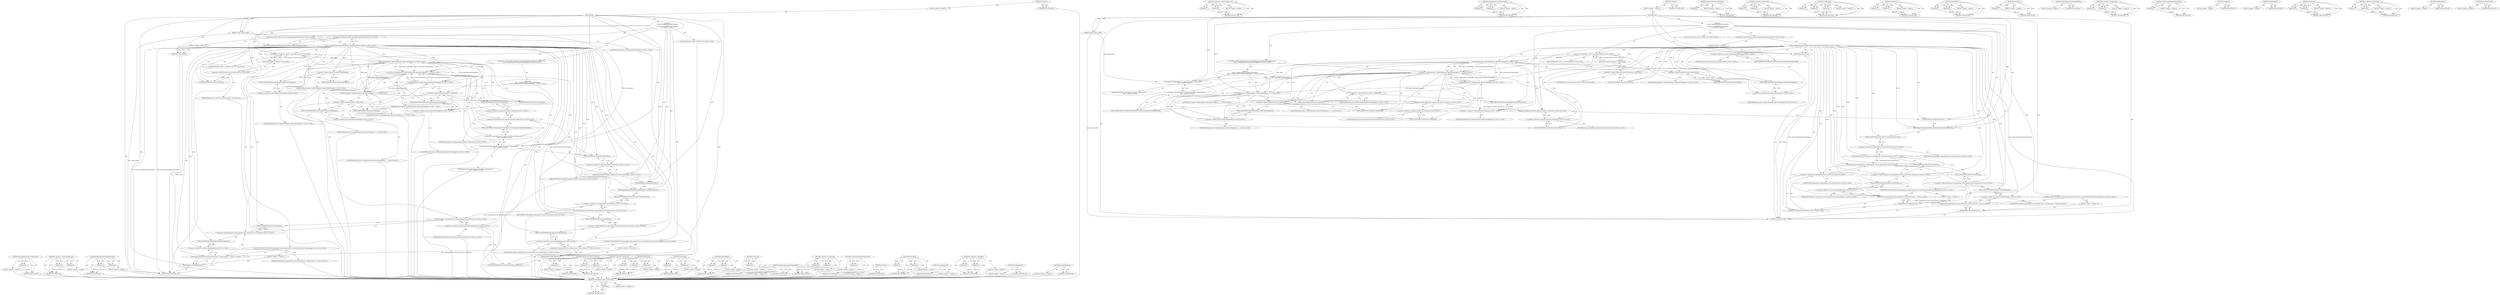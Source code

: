 digraph "ScheduleWarmup" {
vulnerable_175 [label=<(METHOD,CommandLine.ForCurrentProcess)>];
vulnerable_176 [label=<(PARAM,p1)>];
vulnerable_177 [label=<(BLOCK,&lt;empty&gt;,&lt;empty&gt;)>];
vulnerable_178 [label=<(METHOD_RETURN,ANY)>];
vulnerable_129 [label=<(METHOD,&lt;operator&gt;.indirectFieldAccess)>];
vulnerable_130 [label=<(PARAM,p1)>];
vulnerable_131 [label=<(PARAM,p2)>];
vulnerable_132 [label=<(BLOCK,&lt;empty&gt;,&lt;empty&gt;)>];
vulnerable_133 [label=<(METHOD_RETURN,ANY)>];
vulnerable_155 [label=<(METHOD,ShowAppListDuringModeSwitch)>];
vulnerable_156 [label=<(PARAM,p1)>];
vulnerable_157 [label=<(PARAM,p2)>];
vulnerable_158 [label=<(BLOCK,&lt;empty&gt;,&lt;empty&gt;)>];
vulnerable_159 [label=<(METHOD_RETURN,ANY)>];
vulnerable_6 [label=<(METHOD,&lt;global&gt;)<SUB>1</SUB>>];
vulnerable_7 [label=<(BLOCK,&lt;empty&gt;,&lt;empty&gt;)<SUB>1</SUB>>];
vulnerable_8 [label=<(METHOD,Init)<SUB>1</SUB>>];
vulnerable_9 [label=<(PARAM,Profile* initial_profile)<SUB>1</SUB>>];
vulnerable_10 [label="<(BLOCK,{
  if (win8::IsSingleWindowMetroMode())
    re...,{
  if (win8::IsSingleWindowMetroMode())
    re...)<SUB>1</SUB>>"];
vulnerable_11 [label="<(CONTROL_STRUCTURE,IF,if (win8::IsSingleWindowMetroMode()))<SUB>2</SUB>>"];
vulnerable_12 [label="<(win8.IsSingleWindowMetroMode,win8::IsSingleWindowMetroMode())<SUB>2</SUB>>"];
vulnerable_13 [label="<(&lt;operator&gt;.fieldAccess,win8::IsSingleWindowMetroMode)<SUB>2</SUB>>"];
vulnerable_14 [label="<(IDENTIFIER,win8,win8::IsSingleWindowMetroMode())<SUB>2</SUB>>"];
vulnerable_15 [label=<(FIELD_IDENTIFIER,IsSingleWindowMetroMode,IsSingleWindowMetroMode)<SUB>2</SUB>>];
vulnerable_16 [label=<(BLOCK,&lt;empty&gt;,&lt;empty&gt;)<SUB>3</SUB>>];
vulnerable_17 [label=<(RETURN,return;,return;)<SUB>3</SUB>>];
vulnerable_18 [label="<(LOCAL,PrefService* prefs: PrefService*)<SUB>5</SUB>>"];
vulnerable_19 [label=<(&lt;operator&gt;.assignment,* prefs = g_browser_process-&gt;local_state())<SUB>5</SUB>>];
vulnerable_20 [label=<(IDENTIFIER,prefs,* prefs = g_browser_process-&gt;local_state())<SUB>5</SUB>>];
vulnerable_21 [label=<(local_state,g_browser_process-&gt;local_state())<SUB>5</SUB>>];
vulnerable_22 [label=<(&lt;operator&gt;.indirectFieldAccess,g_browser_process-&gt;local_state)<SUB>5</SUB>>];
vulnerable_23 [label=<(IDENTIFIER,g_browser_process,g_browser_process-&gt;local_state())<SUB>5</SUB>>];
vulnerable_24 [label=<(FIELD_IDENTIFIER,local_state,local_state)<SUB>5</SUB>>];
vulnerable_25 [label="<(CONTROL_STRUCTURE,IF,if (prefs-&gt;HasPrefPath(prefs::kRestartWithAppList) &amp;&amp;
      prefs-&gt;GetBoolean(prefs::kRestartWithAppList)))<SUB>6</SUB>>"];
vulnerable_26 [label="<(&lt;operator&gt;.logicalAnd,prefs-&gt;HasPrefPath(prefs::kRestartWithAppList) ...)<SUB>6</SUB>>"];
vulnerable_27 [label="<(HasPrefPath,prefs-&gt;HasPrefPath(prefs::kRestartWithAppList))<SUB>6</SUB>>"];
vulnerable_28 [label=<(&lt;operator&gt;.indirectFieldAccess,prefs-&gt;HasPrefPath)<SUB>6</SUB>>];
vulnerable_29 [label="<(IDENTIFIER,prefs,prefs-&gt;HasPrefPath(prefs::kRestartWithAppList))<SUB>6</SUB>>"];
vulnerable_30 [label=<(FIELD_IDENTIFIER,HasPrefPath,HasPrefPath)<SUB>6</SUB>>];
vulnerable_31 [label="<(&lt;operator&gt;.fieldAccess,prefs::kRestartWithAppList)<SUB>6</SUB>>"];
vulnerable_32 [label="<(IDENTIFIER,prefs,prefs-&gt;HasPrefPath(prefs::kRestartWithAppList))<SUB>6</SUB>>"];
vulnerable_33 [label=<(FIELD_IDENTIFIER,kRestartWithAppList,kRestartWithAppList)<SUB>6</SUB>>];
vulnerable_34 [label="<(GetBoolean,prefs-&gt;GetBoolean(prefs::kRestartWithAppList))<SUB>7</SUB>>"];
vulnerable_35 [label=<(&lt;operator&gt;.indirectFieldAccess,prefs-&gt;GetBoolean)<SUB>7</SUB>>];
vulnerable_36 [label="<(IDENTIFIER,prefs,prefs-&gt;GetBoolean(prefs::kRestartWithAppList))<SUB>7</SUB>>"];
vulnerable_37 [label=<(FIELD_IDENTIFIER,GetBoolean,GetBoolean)<SUB>7</SUB>>];
vulnerable_38 [label="<(&lt;operator&gt;.fieldAccess,prefs::kRestartWithAppList)<SUB>7</SUB>>"];
vulnerable_39 [label="<(IDENTIFIER,prefs,prefs-&gt;GetBoolean(prefs::kRestartWithAppList))<SUB>7</SUB>>"];
vulnerable_40 [label=<(FIELD_IDENTIFIER,kRestartWithAppList,kRestartWithAppList)<SUB>7</SUB>>];
vulnerable_41 [label="<(BLOCK,{
    prefs-&gt;SetBoolean(prefs::kRestartWithAppL...,{
    prefs-&gt;SetBoolean(prefs::kRestartWithAppL...)<SUB>7</SUB>>"];
vulnerable_42 [label="<(SetBoolean,prefs-&gt;SetBoolean(prefs::kRestartWithAppList, f...)<SUB>8</SUB>>"];
vulnerable_43 [label=<(&lt;operator&gt;.indirectFieldAccess,prefs-&gt;SetBoolean)<SUB>8</SUB>>];
vulnerable_44 [label="<(IDENTIFIER,prefs,prefs-&gt;SetBoolean(prefs::kRestartWithAppList, f...)<SUB>8</SUB>>"];
vulnerable_45 [label=<(FIELD_IDENTIFIER,SetBoolean,SetBoolean)<SUB>8</SUB>>];
vulnerable_46 [label="<(&lt;operator&gt;.fieldAccess,prefs::kRestartWithAppList)<SUB>8</SUB>>"];
vulnerable_47 [label="<(IDENTIFIER,prefs,prefs-&gt;SetBoolean(prefs::kRestartWithAppList, f...)<SUB>8</SUB>>"];
vulnerable_48 [label=<(FIELD_IDENTIFIER,kRestartWithAppList,kRestartWithAppList)<SUB>8</SUB>>];
vulnerable_49 [label="<(LITERAL,false,prefs-&gt;SetBoolean(prefs::kRestartWithAppList, f...)<SUB>8</SUB>>"];
vulnerable_50 [label="<(ShowAppListDuringModeSwitch,AppListController::GetInstance()-&gt;
         Sho...)<SUB>9</SUB>>"];
vulnerable_51 [label="<(&lt;operator&gt;.indirectFieldAccess,AppListController::GetInstance()-&gt;
         Sho...)<SUB>9</SUB>>"];
vulnerable_52 [label="<(AppListController.GetInstance,AppListController::GetInstance())<SUB>9</SUB>>"];
vulnerable_53 [label="<(&lt;operator&gt;.fieldAccess,AppListController::GetInstance)<SUB>9</SUB>>"];
vulnerable_54 [label="<(IDENTIFIER,AppListController,AppListController::GetInstance())<SUB>9</SUB>>"];
vulnerable_55 [label=<(FIELD_IDENTIFIER,GetInstance,GetInstance)<SUB>9</SUB>>];
vulnerable_56 [label=<(FIELD_IDENTIFIER,ShowAppListDuringModeSwitch,ShowAppListDuringModeSwitch)<SUB>9</SUB>>];
vulnerable_57 [label="<(IDENTIFIER,initial_profile,AppListController::GetInstance()-&gt;
         Sho...)<SUB>10</SUB>>"];
vulnerable_58 [label="<(AppListController.GetInstance,AppListController::GetInstance())<SUB>13</SUB>>"];
vulnerable_59 [label="<(&lt;operator&gt;.fieldAccess,AppListController::GetInstance)<SUB>13</SUB>>"];
vulnerable_60 [label="<(IDENTIFIER,AppListController,AppListController::GetInstance())<SUB>13</SUB>>"];
vulnerable_61 [label=<(FIELD_IDENTIFIER,GetInstance,GetInstance)<SUB>13</SUB>>];
vulnerable_62 [label=<(ScheduleWarmup,ScheduleWarmup())<SUB>15</SUB>>];
vulnerable_63 [label=<(MigrateAppLauncherEnabledPref,MigrateAppLauncherEnabledPref())<SUB>17</SUB>>];
vulnerable_64 [label="<(CONTROL_STRUCTURE,IF,if (CommandLine::ForCurrentProcess()-&gt;HasSwitch(switches::kEnableAppList)))<SUB>19</SUB>>"];
vulnerable_65 [label="<(HasSwitch,CommandLine::ForCurrentProcess()-&gt;HasSwitch(swi...)<SUB>19</SUB>>"];
vulnerable_66 [label="<(&lt;operator&gt;.indirectFieldAccess,CommandLine::ForCurrentProcess()-&gt;HasSwitch)<SUB>19</SUB>>"];
vulnerable_67 [label="<(CommandLine.ForCurrentProcess,CommandLine::ForCurrentProcess())<SUB>19</SUB>>"];
vulnerable_68 [label="<(&lt;operator&gt;.fieldAccess,CommandLine::ForCurrentProcess)<SUB>19</SUB>>"];
vulnerable_69 [label="<(IDENTIFIER,CommandLine,CommandLine::ForCurrentProcess())<SUB>19</SUB>>"];
vulnerable_70 [label=<(FIELD_IDENTIFIER,ForCurrentProcess,ForCurrentProcess)<SUB>19</SUB>>];
vulnerable_71 [label=<(FIELD_IDENTIFIER,HasSwitch,HasSwitch)<SUB>19</SUB>>];
vulnerable_72 [label="<(&lt;operator&gt;.fieldAccess,switches::kEnableAppList)<SUB>19</SUB>>"];
vulnerable_73 [label="<(IDENTIFIER,switches,CommandLine::ForCurrentProcess()-&gt;HasSwitch(swi...)<SUB>19</SUB>>"];
vulnerable_74 [label=<(FIELD_IDENTIFIER,kEnableAppList,kEnableAppList)<SUB>19</SUB>>];
vulnerable_75 [label=<(BLOCK,&lt;empty&gt;,&lt;empty&gt;)<SUB>20</SUB>>];
vulnerable_76 [label=<(EnableAppList,EnableAppList())<SUB>20</SUB>>];
vulnerable_77 [label="<(CONTROL_STRUCTURE,IF,if (CommandLine::ForCurrentProcess()-&gt;HasSwitch(switches::kDisableAppList)))<SUB>22</SUB>>"];
vulnerable_78 [label="<(HasSwitch,CommandLine::ForCurrentProcess()-&gt;HasSwitch(swi...)<SUB>22</SUB>>"];
vulnerable_79 [label="<(&lt;operator&gt;.indirectFieldAccess,CommandLine::ForCurrentProcess()-&gt;HasSwitch)<SUB>22</SUB>>"];
vulnerable_80 [label="<(CommandLine.ForCurrentProcess,CommandLine::ForCurrentProcess())<SUB>22</SUB>>"];
vulnerable_81 [label="<(&lt;operator&gt;.fieldAccess,CommandLine::ForCurrentProcess)<SUB>22</SUB>>"];
vulnerable_82 [label="<(IDENTIFIER,CommandLine,CommandLine::ForCurrentProcess())<SUB>22</SUB>>"];
vulnerable_83 [label=<(FIELD_IDENTIFIER,ForCurrentProcess,ForCurrentProcess)<SUB>22</SUB>>];
vulnerable_84 [label=<(FIELD_IDENTIFIER,HasSwitch,HasSwitch)<SUB>22</SUB>>];
vulnerable_85 [label="<(&lt;operator&gt;.fieldAccess,switches::kDisableAppList)<SUB>22</SUB>>"];
vulnerable_86 [label="<(IDENTIFIER,switches,CommandLine::ForCurrentProcess()-&gt;HasSwitch(swi...)<SUB>22</SUB>>"];
vulnerable_87 [label=<(FIELD_IDENTIFIER,kDisableAppList,kDisableAppList)<SUB>22</SUB>>];
vulnerable_88 [label=<(BLOCK,&lt;empty&gt;,&lt;empty&gt;)<SUB>23</SUB>>];
vulnerable_89 [label=<(DisableAppList,DisableAppList())<SUB>23</SUB>>];
vulnerable_90 [label=<(METHOD_RETURN,void)<SUB>1</SUB>>];
vulnerable_92 [label=<(METHOD_RETURN,ANY)<SUB>1</SUB>>];
vulnerable_160 [label=<(METHOD,AppListController.GetInstance)>];
vulnerable_161 [label=<(PARAM,p1)>];
vulnerable_162 [label=<(BLOCK,&lt;empty&gt;,&lt;empty&gt;)>];
vulnerable_163 [label=<(METHOD_RETURN,ANY)>];
vulnerable_115 [label=<(METHOD,&lt;operator&gt;.fieldAccess)>];
vulnerable_116 [label=<(PARAM,p1)>];
vulnerable_117 [label=<(PARAM,p2)>];
vulnerable_118 [label=<(BLOCK,&lt;empty&gt;,&lt;empty&gt;)>];
vulnerable_119 [label=<(METHOD_RETURN,ANY)>];
vulnerable_149 [label=<(METHOD,SetBoolean)>];
vulnerable_150 [label=<(PARAM,p1)>];
vulnerable_151 [label=<(PARAM,p2)>];
vulnerable_152 [label=<(PARAM,p3)>];
vulnerable_153 [label=<(BLOCK,&lt;empty&gt;,&lt;empty&gt;)>];
vulnerable_154 [label=<(METHOD_RETURN,ANY)>];
vulnerable_144 [label=<(METHOD,GetBoolean)>];
vulnerable_145 [label=<(PARAM,p1)>];
vulnerable_146 [label=<(PARAM,p2)>];
vulnerable_147 [label=<(BLOCK,&lt;empty&gt;,&lt;empty&gt;)>];
vulnerable_148 [label=<(METHOD_RETURN,ANY)>];
vulnerable_139 [label=<(METHOD,HasPrefPath)>];
vulnerable_140 [label=<(PARAM,p1)>];
vulnerable_141 [label=<(PARAM,p2)>];
vulnerable_142 [label=<(BLOCK,&lt;empty&gt;,&lt;empty&gt;)>];
vulnerable_143 [label=<(METHOD_RETURN,ANY)>];
vulnerable_125 [label=<(METHOD,local_state)>];
vulnerable_126 [label=<(PARAM,p1)>];
vulnerable_127 [label=<(BLOCK,&lt;empty&gt;,&lt;empty&gt;)>];
vulnerable_128 [label=<(METHOD_RETURN,ANY)>];
vulnerable_167 [label=<(METHOD,MigrateAppLauncherEnabledPref)>];
vulnerable_168 [label=<(BLOCK,&lt;empty&gt;,&lt;empty&gt;)>];
vulnerable_169 [label=<(METHOD_RETURN,ANY)>];
vulnerable_120 [label=<(METHOD,&lt;operator&gt;.assignment)>];
vulnerable_121 [label=<(PARAM,p1)>];
vulnerable_122 [label=<(PARAM,p2)>];
vulnerable_123 [label=<(BLOCK,&lt;empty&gt;,&lt;empty&gt;)>];
vulnerable_124 [label=<(METHOD_RETURN,ANY)>];
vulnerable_111 [label=<(METHOD,win8.IsSingleWindowMetroMode)>];
vulnerable_112 [label=<(PARAM,p1)>];
vulnerable_113 [label=<(BLOCK,&lt;empty&gt;,&lt;empty&gt;)>];
vulnerable_114 [label=<(METHOD_RETURN,ANY)>];
vulnerable_105 [label=<(METHOD,&lt;global&gt;)<SUB>1</SUB>>];
vulnerable_106 [label=<(BLOCK,&lt;empty&gt;,&lt;empty&gt;)>];
vulnerable_107 [label=<(METHOD_RETURN,ANY)>];
vulnerable_179 [label=<(METHOD,EnableAppList)>];
vulnerable_180 [label=<(BLOCK,&lt;empty&gt;,&lt;empty&gt;)>];
vulnerable_181 [label=<(METHOD_RETURN,ANY)>];
vulnerable_170 [label=<(METHOD,HasSwitch)>];
vulnerable_171 [label=<(PARAM,p1)>];
vulnerable_172 [label=<(PARAM,p2)>];
vulnerable_173 [label=<(BLOCK,&lt;empty&gt;,&lt;empty&gt;)>];
vulnerable_174 [label=<(METHOD_RETURN,ANY)>];
vulnerable_134 [label=<(METHOD,&lt;operator&gt;.logicalAnd)>];
vulnerable_135 [label=<(PARAM,p1)>];
vulnerable_136 [label=<(PARAM,p2)>];
vulnerable_137 [label=<(BLOCK,&lt;empty&gt;,&lt;empty&gt;)>];
vulnerable_138 [label=<(METHOD_RETURN,ANY)>];
vulnerable_182 [label=<(METHOD,DisableAppList)>];
vulnerable_183 [label=<(BLOCK,&lt;empty&gt;,&lt;empty&gt;)>];
vulnerable_184 [label=<(METHOD_RETURN,ANY)>];
vulnerable_164 [label=<(METHOD,ScheduleWarmup)>];
vulnerable_165 [label=<(BLOCK,&lt;empty&gt;,&lt;empty&gt;)>];
vulnerable_166 [label=<(METHOD_RETURN,ANY)>];
fixed_175 [label=<(METHOD,CommandLine.ForCurrentProcess)>];
fixed_176 [label=<(PARAM,p1)>];
fixed_177 [label=<(BLOCK,&lt;empty&gt;,&lt;empty&gt;)>];
fixed_178 [label=<(METHOD_RETURN,ANY)>];
fixed_129 [label=<(METHOD,&lt;operator&gt;.indirectFieldAccess)>];
fixed_130 [label=<(PARAM,p1)>];
fixed_131 [label=<(PARAM,p2)>];
fixed_132 [label=<(BLOCK,&lt;empty&gt;,&lt;empty&gt;)>];
fixed_133 [label=<(METHOD_RETURN,ANY)>];
fixed_155 [label=<(METHOD,ShowAppListDuringModeSwitch)>];
fixed_156 [label=<(PARAM,p1)>];
fixed_157 [label=<(PARAM,p2)>];
fixed_158 [label=<(BLOCK,&lt;empty&gt;,&lt;empty&gt;)>];
fixed_159 [label=<(METHOD_RETURN,ANY)>];
fixed_6 [label=<(METHOD,&lt;global&gt;)<SUB>1</SUB>>];
fixed_7 [label=<(BLOCK,&lt;empty&gt;,&lt;empty&gt;)<SUB>1</SUB>>];
fixed_8 [label=<(METHOD,Init)<SUB>1</SUB>>];
fixed_9 [label=<(PARAM,Profile* initial_profile)<SUB>1</SUB>>];
fixed_10 [label="<(BLOCK,{
  if (win8::IsSingleWindowMetroMode())
    re...,{
  if (win8::IsSingleWindowMetroMode())
    re...)<SUB>1</SUB>>"];
fixed_11 [label="<(CONTROL_STRUCTURE,IF,if (win8::IsSingleWindowMetroMode()))<SUB>2</SUB>>"];
fixed_12 [label="<(win8.IsSingleWindowMetroMode,win8::IsSingleWindowMetroMode())<SUB>2</SUB>>"];
fixed_13 [label="<(&lt;operator&gt;.fieldAccess,win8::IsSingleWindowMetroMode)<SUB>2</SUB>>"];
fixed_14 [label="<(IDENTIFIER,win8,win8::IsSingleWindowMetroMode())<SUB>2</SUB>>"];
fixed_15 [label=<(FIELD_IDENTIFIER,IsSingleWindowMetroMode,IsSingleWindowMetroMode)<SUB>2</SUB>>];
fixed_16 [label=<(BLOCK,&lt;empty&gt;,&lt;empty&gt;)<SUB>3</SUB>>];
fixed_17 [label=<(RETURN,return;,return;)<SUB>3</SUB>>];
fixed_18 [label="<(LOCAL,PrefService* prefs: PrefService*)<SUB>5</SUB>>"];
fixed_19 [label=<(&lt;operator&gt;.assignment,* prefs = g_browser_process-&gt;local_state())<SUB>5</SUB>>];
fixed_20 [label=<(IDENTIFIER,prefs,* prefs = g_browser_process-&gt;local_state())<SUB>5</SUB>>];
fixed_21 [label=<(local_state,g_browser_process-&gt;local_state())<SUB>5</SUB>>];
fixed_22 [label=<(&lt;operator&gt;.indirectFieldAccess,g_browser_process-&gt;local_state)<SUB>5</SUB>>];
fixed_23 [label=<(IDENTIFIER,g_browser_process,g_browser_process-&gt;local_state())<SUB>5</SUB>>];
fixed_24 [label=<(FIELD_IDENTIFIER,local_state,local_state)<SUB>5</SUB>>];
fixed_25 [label="<(CONTROL_STRUCTURE,IF,if (prefs-&gt;HasPrefPath(prefs::kRestartWithAppList) &amp;&amp;
      prefs-&gt;GetBoolean(prefs::kRestartWithAppList)))<SUB>6</SUB>>"];
fixed_26 [label="<(&lt;operator&gt;.logicalAnd,prefs-&gt;HasPrefPath(prefs::kRestartWithAppList) ...)<SUB>6</SUB>>"];
fixed_27 [label="<(HasPrefPath,prefs-&gt;HasPrefPath(prefs::kRestartWithAppList))<SUB>6</SUB>>"];
fixed_28 [label=<(&lt;operator&gt;.indirectFieldAccess,prefs-&gt;HasPrefPath)<SUB>6</SUB>>];
fixed_29 [label="<(IDENTIFIER,prefs,prefs-&gt;HasPrefPath(prefs::kRestartWithAppList))<SUB>6</SUB>>"];
fixed_30 [label=<(FIELD_IDENTIFIER,HasPrefPath,HasPrefPath)<SUB>6</SUB>>];
fixed_31 [label="<(&lt;operator&gt;.fieldAccess,prefs::kRestartWithAppList)<SUB>6</SUB>>"];
fixed_32 [label="<(IDENTIFIER,prefs,prefs-&gt;HasPrefPath(prefs::kRestartWithAppList))<SUB>6</SUB>>"];
fixed_33 [label=<(FIELD_IDENTIFIER,kRestartWithAppList,kRestartWithAppList)<SUB>6</SUB>>];
fixed_34 [label="<(GetBoolean,prefs-&gt;GetBoolean(prefs::kRestartWithAppList))<SUB>7</SUB>>"];
fixed_35 [label=<(&lt;operator&gt;.indirectFieldAccess,prefs-&gt;GetBoolean)<SUB>7</SUB>>];
fixed_36 [label="<(IDENTIFIER,prefs,prefs-&gt;GetBoolean(prefs::kRestartWithAppList))<SUB>7</SUB>>"];
fixed_37 [label=<(FIELD_IDENTIFIER,GetBoolean,GetBoolean)<SUB>7</SUB>>];
fixed_38 [label="<(&lt;operator&gt;.fieldAccess,prefs::kRestartWithAppList)<SUB>7</SUB>>"];
fixed_39 [label="<(IDENTIFIER,prefs,prefs-&gt;GetBoolean(prefs::kRestartWithAppList))<SUB>7</SUB>>"];
fixed_40 [label=<(FIELD_IDENTIFIER,kRestartWithAppList,kRestartWithAppList)<SUB>7</SUB>>];
fixed_41 [label="<(BLOCK,{
    prefs-&gt;SetBoolean(prefs::kRestartWithAppL...,{
    prefs-&gt;SetBoolean(prefs::kRestartWithAppL...)<SUB>7</SUB>>"];
fixed_42 [label="<(SetBoolean,prefs-&gt;SetBoolean(prefs::kRestartWithAppList, f...)<SUB>8</SUB>>"];
fixed_43 [label=<(&lt;operator&gt;.indirectFieldAccess,prefs-&gt;SetBoolean)<SUB>8</SUB>>];
fixed_44 [label="<(IDENTIFIER,prefs,prefs-&gt;SetBoolean(prefs::kRestartWithAppList, f...)<SUB>8</SUB>>"];
fixed_45 [label=<(FIELD_IDENTIFIER,SetBoolean,SetBoolean)<SUB>8</SUB>>];
fixed_46 [label="<(&lt;operator&gt;.fieldAccess,prefs::kRestartWithAppList)<SUB>8</SUB>>"];
fixed_47 [label="<(IDENTIFIER,prefs,prefs-&gt;SetBoolean(prefs::kRestartWithAppList, f...)<SUB>8</SUB>>"];
fixed_48 [label=<(FIELD_IDENTIFIER,kRestartWithAppList,kRestartWithAppList)<SUB>8</SUB>>];
fixed_49 [label="<(LITERAL,false,prefs-&gt;SetBoolean(prefs::kRestartWithAppList, f...)<SUB>8</SUB>>"];
fixed_50 [label="<(ShowAppListDuringModeSwitch,AppListController::GetInstance()-&gt;
         Sho...)<SUB>9</SUB>>"];
fixed_51 [label="<(&lt;operator&gt;.indirectFieldAccess,AppListController::GetInstance()-&gt;
         Sho...)<SUB>9</SUB>>"];
fixed_52 [label="<(AppListController.GetInstance,AppListController::GetInstance())<SUB>9</SUB>>"];
fixed_53 [label="<(&lt;operator&gt;.fieldAccess,AppListController::GetInstance)<SUB>9</SUB>>"];
fixed_54 [label="<(IDENTIFIER,AppListController,AppListController::GetInstance())<SUB>9</SUB>>"];
fixed_55 [label=<(FIELD_IDENTIFIER,GetInstance,GetInstance)<SUB>9</SUB>>];
fixed_56 [label=<(FIELD_IDENTIFIER,ShowAppListDuringModeSwitch,ShowAppListDuringModeSwitch)<SUB>9</SUB>>];
fixed_57 [label="<(IDENTIFIER,initial_profile,AppListController::GetInstance()-&gt;
         Sho...)<SUB>10</SUB>>"];
fixed_58 [label="<(AppListController.GetInstance,AppListController::GetInstance())<SUB>35</SUB>>"];
fixed_59 [label="<(&lt;operator&gt;.fieldAccess,AppListController::GetInstance)<SUB>35</SUB>>"];
fixed_60 [label="<(IDENTIFIER,AppListController,AppListController::GetInstance())<SUB>35</SUB>>"];
fixed_61 [label=<(FIELD_IDENTIFIER,GetInstance,GetInstance)<SUB>35</SUB>>];
fixed_62 [label=<(ScheduleWarmup,ScheduleWarmup())<SUB>37</SUB>>];
fixed_63 [label=<(MigrateAppLauncherEnabledPref,MigrateAppLauncherEnabledPref())<SUB>39</SUB>>];
fixed_64 [label="<(CONTROL_STRUCTURE,IF,if (CommandLine::ForCurrentProcess()-&gt;HasSwitch(switches::kEnableAppList)))<SUB>41</SUB>>"];
fixed_65 [label="<(HasSwitch,CommandLine::ForCurrentProcess()-&gt;HasSwitch(swi...)<SUB>41</SUB>>"];
fixed_66 [label="<(&lt;operator&gt;.indirectFieldAccess,CommandLine::ForCurrentProcess()-&gt;HasSwitch)<SUB>41</SUB>>"];
fixed_67 [label="<(CommandLine.ForCurrentProcess,CommandLine::ForCurrentProcess())<SUB>41</SUB>>"];
fixed_68 [label="<(&lt;operator&gt;.fieldAccess,CommandLine::ForCurrentProcess)<SUB>41</SUB>>"];
fixed_69 [label="<(IDENTIFIER,CommandLine,CommandLine::ForCurrentProcess())<SUB>41</SUB>>"];
fixed_70 [label=<(FIELD_IDENTIFIER,ForCurrentProcess,ForCurrentProcess)<SUB>41</SUB>>];
fixed_71 [label=<(FIELD_IDENTIFIER,HasSwitch,HasSwitch)<SUB>41</SUB>>];
fixed_72 [label="<(&lt;operator&gt;.fieldAccess,switches::kEnableAppList)<SUB>41</SUB>>"];
fixed_73 [label="<(IDENTIFIER,switches,CommandLine::ForCurrentProcess()-&gt;HasSwitch(swi...)<SUB>41</SUB>>"];
fixed_74 [label=<(FIELD_IDENTIFIER,kEnableAppList,kEnableAppList)<SUB>41</SUB>>];
fixed_75 [label=<(BLOCK,&lt;empty&gt;,&lt;empty&gt;)<SUB>42</SUB>>];
fixed_76 [label=<(EnableAppList,EnableAppList())<SUB>42</SUB>>];
fixed_77 [label="<(CONTROL_STRUCTURE,IF,if (CommandLine::ForCurrentProcess()-&gt;HasSwitch(switches::kDisableAppList)))<SUB>44</SUB>>"];
fixed_78 [label="<(HasSwitch,CommandLine::ForCurrentProcess()-&gt;HasSwitch(swi...)<SUB>44</SUB>>"];
fixed_79 [label="<(&lt;operator&gt;.indirectFieldAccess,CommandLine::ForCurrentProcess()-&gt;HasSwitch)<SUB>44</SUB>>"];
fixed_80 [label="<(CommandLine.ForCurrentProcess,CommandLine::ForCurrentProcess())<SUB>44</SUB>>"];
fixed_81 [label="<(&lt;operator&gt;.fieldAccess,CommandLine::ForCurrentProcess)<SUB>44</SUB>>"];
fixed_82 [label="<(IDENTIFIER,CommandLine,CommandLine::ForCurrentProcess())<SUB>44</SUB>>"];
fixed_83 [label=<(FIELD_IDENTIFIER,ForCurrentProcess,ForCurrentProcess)<SUB>44</SUB>>];
fixed_84 [label=<(FIELD_IDENTIFIER,HasSwitch,HasSwitch)<SUB>44</SUB>>];
fixed_85 [label="<(&lt;operator&gt;.fieldAccess,switches::kDisableAppList)<SUB>44</SUB>>"];
fixed_86 [label="<(IDENTIFIER,switches,CommandLine::ForCurrentProcess()-&gt;HasSwitch(swi...)<SUB>44</SUB>>"];
fixed_87 [label=<(FIELD_IDENTIFIER,kDisableAppList,kDisableAppList)<SUB>44</SUB>>];
fixed_88 [label=<(BLOCK,&lt;empty&gt;,&lt;empty&gt;)<SUB>45</SUB>>];
fixed_89 [label=<(DisableAppList,DisableAppList())<SUB>45</SUB>>];
fixed_90 [label=<(METHOD_RETURN,void)<SUB>1</SUB>>];
fixed_92 [label=<(METHOD_RETURN,ANY)<SUB>1</SUB>>];
fixed_160 [label=<(METHOD,AppListController.GetInstance)>];
fixed_161 [label=<(PARAM,p1)>];
fixed_162 [label=<(BLOCK,&lt;empty&gt;,&lt;empty&gt;)>];
fixed_163 [label=<(METHOD_RETURN,ANY)>];
fixed_115 [label=<(METHOD,&lt;operator&gt;.fieldAccess)>];
fixed_116 [label=<(PARAM,p1)>];
fixed_117 [label=<(PARAM,p2)>];
fixed_118 [label=<(BLOCK,&lt;empty&gt;,&lt;empty&gt;)>];
fixed_119 [label=<(METHOD_RETURN,ANY)>];
fixed_149 [label=<(METHOD,SetBoolean)>];
fixed_150 [label=<(PARAM,p1)>];
fixed_151 [label=<(PARAM,p2)>];
fixed_152 [label=<(PARAM,p3)>];
fixed_153 [label=<(BLOCK,&lt;empty&gt;,&lt;empty&gt;)>];
fixed_154 [label=<(METHOD_RETURN,ANY)>];
fixed_144 [label=<(METHOD,GetBoolean)>];
fixed_145 [label=<(PARAM,p1)>];
fixed_146 [label=<(PARAM,p2)>];
fixed_147 [label=<(BLOCK,&lt;empty&gt;,&lt;empty&gt;)>];
fixed_148 [label=<(METHOD_RETURN,ANY)>];
fixed_139 [label=<(METHOD,HasPrefPath)>];
fixed_140 [label=<(PARAM,p1)>];
fixed_141 [label=<(PARAM,p2)>];
fixed_142 [label=<(BLOCK,&lt;empty&gt;,&lt;empty&gt;)>];
fixed_143 [label=<(METHOD_RETURN,ANY)>];
fixed_125 [label=<(METHOD,local_state)>];
fixed_126 [label=<(PARAM,p1)>];
fixed_127 [label=<(BLOCK,&lt;empty&gt;,&lt;empty&gt;)>];
fixed_128 [label=<(METHOD_RETURN,ANY)>];
fixed_167 [label=<(METHOD,MigrateAppLauncherEnabledPref)>];
fixed_168 [label=<(BLOCK,&lt;empty&gt;,&lt;empty&gt;)>];
fixed_169 [label=<(METHOD_RETURN,ANY)>];
fixed_120 [label=<(METHOD,&lt;operator&gt;.assignment)>];
fixed_121 [label=<(PARAM,p1)>];
fixed_122 [label=<(PARAM,p2)>];
fixed_123 [label=<(BLOCK,&lt;empty&gt;,&lt;empty&gt;)>];
fixed_124 [label=<(METHOD_RETURN,ANY)>];
fixed_111 [label=<(METHOD,win8.IsSingleWindowMetroMode)>];
fixed_112 [label=<(PARAM,p1)>];
fixed_113 [label=<(BLOCK,&lt;empty&gt;,&lt;empty&gt;)>];
fixed_114 [label=<(METHOD_RETURN,ANY)>];
fixed_105 [label=<(METHOD,&lt;global&gt;)<SUB>1</SUB>>];
fixed_106 [label=<(BLOCK,&lt;empty&gt;,&lt;empty&gt;)>];
fixed_107 [label=<(METHOD_RETURN,ANY)>];
fixed_179 [label=<(METHOD,EnableAppList)>];
fixed_180 [label=<(BLOCK,&lt;empty&gt;,&lt;empty&gt;)>];
fixed_181 [label=<(METHOD_RETURN,ANY)>];
fixed_170 [label=<(METHOD,HasSwitch)>];
fixed_171 [label=<(PARAM,p1)>];
fixed_172 [label=<(PARAM,p2)>];
fixed_173 [label=<(BLOCK,&lt;empty&gt;,&lt;empty&gt;)>];
fixed_174 [label=<(METHOD_RETURN,ANY)>];
fixed_134 [label=<(METHOD,&lt;operator&gt;.logicalAnd)>];
fixed_135 [label=<(PARAM,p1)>];
fixed_136 [label=<(PARAM,p2)>];
fixed_137 [label=<(BLOCK,&lt;empty&gt;,&lt;empty&gt;)>];
fixed_138 [label=<(METHOD_RETURN,ANY)>];
fixed_182 [label=<(METHOD,DisableAppList)>];
fixed_183 [label=<(BLOCK,&lt;empty&gt;,&lt;empty&gt;)>];
fixed_184 [label=<(METHOD_RETURN,ANY)>];
fixed_164 [label=<(METHOD,ScheduleWarmup)>];
fixed_165 [label=<(BLOCK,&lt;empty&gt;,&lt;empty&gt;)>];
fixed_166 [label=<(METHOD_RETURN,ANY)>];
vulnerable_175 -> vulnerable_176  [key=0, label="AST: "];
vulnerable_175 -> vulnerable_176  [key=1, label="DDG: "];
vulnerable_175 -> vulnerable_177  [key=0, label="AST: "];
vulnerable_175 -> vulnerable_178  [key=0, label="AST: "];
vulnerable_175 -> vulnerable_178  [key=1, label="CFG: "];
vulnerable_176 -> vulnerable_178  [key=0, label="DDG: p1"];
vulnerable_177 -> fixed_175  [key=0];
vulnerable_178 -> fixed_175  [key=0];
vulnerable_129 -> vulnerable_130  [key=0, label="AST: "];
vulnerable_129 -> vulnerable_130  [key=1, label="DDG: "];
vulnerable_129 -> vulnerable_132  [key=0, label="AST: "];
vulnerable_129 -> vulnerable_131  [key=0, label="AST: "];
vulnerable_129 -> vulnerable_131  [key=1, label="DDG: "];
vulnerable_129 -> vulnerable_133  [key=0, label="AST: "];
vulnerable_129 -> vulnerable_133  [key=1, label="CFG: "];
vulnerable_130 -> vulnerable_133  [key=0, label="DDG: p1"];
vulnerable_131 -> vulnerable_133  [key=0, label="DDG: p2"];
vulnerable_132 -> fixed_175  [key=0];
vulnerable_133 -> fixed_175  [key=0];
vulnerable_155 -> vulnerable_156  [key=0, label="AST: "];
vulnerable_155 -> vulnerable_156  [key=1, label="DDG: "];
vulnerable_155 -> vulnerable_158  [key=0, label="AST: "];
vulnerable_155 -> vulnerable_157  [key=0, label="AST: "];
vulnerable_155 -> vulnerable_157  [key=1, label="DDG: "];
vulnerable_155 -> vulnerable_159  [key=0, label="AST: "];
vulnerable_155 -> vulnerable_159  [key=1, label="CFG: "];
vulnerable_156 -> vulnerable_159  [key=0, label="DDG: p1"];
vulnerable_157 -> vulnerable_159  [key=0, label="DDG: p2"];
vulnerable_158 -> fixed_175  [key=0];
vulnerable_159 -> fixed_175  [key=0];
vulnerable_6 -> vulnerable_7  [key=0, label="AST: "];
vulnerable_6 -> vulnerable_92  [key=0, label="AST: "];
vulnerable_6 -> vulnerable_92  [key=1, label="CFG: "];
vulnerable_7 -> vulnerable_8  [key=0, label="AST: "];
vulnerable_8 -> vulnerable_9  [key=0, label="AST: "];
vulnerable_8 -> vulnerable_9  [key=1, label="DDG: "];
vulnerable_8 -> vulnerable_10  [key=0, label="AST: "];
vulnerable_8 -> vulnerable_90  [key=0, label="AST: "];
vulnerable_8 -> vulnerable_15  [key=0, label="CFG: "];
vulnerable_8 -> vulnerable_62  [key=0, label="DDG: "];
vulnerable_8 -> vulnerable_63  [key=0, label="DDG: "];
vulnerable_8 -> vulnerable_17  [key=0, label="DDG: "];
vulnerable_8 -> vulnerable_76  [key=0, label="DDG: "];
vulnerable_8 -> vulnerable_89  [key=0, label="DDG: "];
vulnerable_8 -> vulnerable_42  [key=0, label="DDG: "];
vulnerable_8 -> vulnerable_50  [key=0, label="DDG: "];
vulnerable_9 -> vulnerable_90  [key=0, label="DDG: initial_profile"];
vulnerable_9 -> vulnerable_50  [key=0, label="DDG: initial_profile"];
vulnerable_10 -> vulnerable_11  [key=0, label="AST: "];
vulnerable_10 -> vulnerable_18  [key=0, label="AST: "];
vulnerable_10 -> vulnerable_19  [key=0, label="AST: "];
vulnerable_10 -> vulnerable_25  [key=0, label="AST: "];
vulnerable_10 -> vulnerable_58  [key=0, label="AST: "];
vulnerable_10 -> vulnerable_62  [key=0, label="AST: "];
vulnerable_10 -> vulnerable_63  [key=0, label="AST: "];
vulnerable_10 -> vulnerable_64  [key=0, label="AST: "];
vulnerable_10 -> vulnerable_77  [key=0, label="AST: "];
vulnerable_11 -> vulnerable_12  [key=0, label="AST: "];
vulnerable_11 -> vulnerable_16  [key=0, label="AST: "];
vulnerable_12 -> vulnerable_13  [key=0, label="AST: "];
vulnerable_12 -> vulnerable_17  [key=0, label="CFG: "];
vulnerable_12 -> vulnerable_17  [key=1, label="CDG: "];
vulnerable_12 -> vulnerable_24  [key=0, label="CFG: "];
vulnerable_12 -> vulnerable_24  [key=1, label="CDG: "];
vulnerable_12 -> vulnerable_90  [key=0, label="DDG: win8::IsSingleWindowMetroMode"];
vulnerable_12 -> vulnerable_90  [key=1, label="DDG: win8::IsSingleWindowMetroMode()"];
vulnerable_12 -> vulnerable_30  [key=0, label="CDG: "];
vulnerable_12 -> vulnerable_21  [key=0, label="CDG: "];
vulnerable_12 -> vulnerable_68  [key=0, label="CDG: "];
vulnerable_12 -> vulnerable_26  [key=0, label="CDG: "];
vulnerable_12 -> vulnerable_19  [key=0, label="CDG: "];
vulnerable_12 -> vulnerable_28  [key=0, label="CDG: "];
vulnerable_12 -> vulnerable_66  [key=0, label="CDG: "];
vulnerable_12 -> vulnerable_81  [key=0, label="CDG: "];
vulnerable_12 -> vulnerable_84  [key=0, label="CDG: "];
vulnerable_12 -> vulnerable_85  [key=0, label="CDG: "];
vulnerable_12 -> vulnerable_72  [key=0, label="CDG: "];
vulnerable_12 -> vulnerable_22  [key=0, label="CDG: "];
vulnerable_12 -> vulnerable_67  [key=0, label="CDG: "];
vulnerable_12 -> vulnerable_74  [key=0, label="CDG: "];
vulnerable_12 -> vulnerable_27  [key=0, label="CDG: "];
vulnerable_12 -> vulnerable_65  [key=0, label="CDG: "];
vulnerable_12 -> vulnerable_59  [key=0, label="CDG: "];
vulnerable_12 -> vulnerable_87  [key=0, label="CDG: "];
vulnerable_12 -> vulnerable_79  [key=0, label="CDG: "];
vulnerable_12 -> vulnerable_80  [key=0, label="CDG: "];
vulnerable_12 -> vulnerable_58  [key=0, label="CDG: "];
vulnerable_12 -> vulnerable_33  [key=0, label="CDG: "];
vulnerable_12 -> vulnerable_61  [key=0, label="CDG: "];
vulnerable_12 -> vulnerable_83  [key=0, label="CDG: "];
vulnerable_12 -> vulnerable_71  [key=0, label="CDG: "];
vulnerable_12 -> vulnerable_70  [key=0, label="CDG: "];
vulnerable_12 -> vulnerable_63  [key=0, label="CDG: "];
vulnerable_12 -> vulnerable_78  [key=0, label="CDG: "];
vulnerable_12 -> vulnerable_62  [key=0, label="CDG: "];
vulnerable_12 -> vulnerable_31  [key=0, label="CDG: "];
vulnerable_13 -> vulnerable_14  [key=0, label="AST: "];
vulnerable_13 -> vulnerable_15  [key=0, label="AST: "];
vulnerable_13 -> vulnerable_12  [key=0, label="CFG: "];
vulnerable_14 -> fixed_175  [key=0];
vulnerable_15 -> vulnerable_13  [key=0, label="CFG: "];
vulnerable_16 -> vulnerable_17  [key=0, label="AST: "];
vulnerable_17 -> vulnerable_90  [key=0, label="CFG: "];
vulnerable_17 -> vulnerable_90  [key=1, label="DDG: &lt;RET&gt;"];
vulnerable_18 -> fixed_175  [key=0];
vulnerable_19 -> vulnerable_20  [key=0, label="AST: "];
vulnerable_19 -> vulnerable_21  [key=0, label="AST: "];
vulnerable_19 -> vulnerable_30  [key=0, label="CFG: "];
vulnerable_19 -> vulnerable_27  [key=0, label="DDG: prefs"];
vulnerable_19 -> vulnerable_34  [key=0, label="DDG: prefs"];
vulnerable_19 -> vulnerable_42  [key=0, label="DDG: prefs"];
vulnerable_20 -> fixed_175  [key=0];
vulnerable_21 -> vulnerable_22  [key=0, label="AST: "];
vulnerable_21 -> vulnerable_19  [key=0, label="CFG: "];
vulnerable_21 -> vulnerable_19  [key=1, label="DDG: g_browser_process-&gt;local_state"];
vulnerable_22 -> vulnerable_23  [key=0, label="AST: "];
vulnerable_22 -> vulnerable_24  [key=0, label="AST: "];
vulnerable_22 -> vulnerable_21  [key=0, label="CFG: "];
vulnerable_23 -> fixed_175  [key=0];
vulnerable_24 -> vulnerable_22  [key=0, label="CFG: "];
vulnerable_25 -> vulnerable_26  [key=0, label="AST: "];
vulnerable_25 -> vulnerable_41  [key=0, label="AST: "];
vulnerable_26 -> vulnerable_27  [key=0, label="AST: "];
vulnerable_26 -> vulnerable_34  [key=0, label="AST: "];
vulnerable_26 -> vulnerable_45  [key=0, label="CFG: "];
vulnerable_26 -> vulnerable_45  [key=1, label="CDG: "];
vulnerable_26 -> vulnerable_61  [key=0, label="CFG: "];
vulnerable_26 -> vulnerable_48  [key=0, label="CDG: "];
vulnerable_26 -> vulnerable_42  [key=0, label="CDG: "];
vulnerable_26 -> vulnerable_51  [key=0, label="CDG: "];
vulnerable_26 -> vulnerable_52  [key=0, label="CDG: "];
vulnerable_26 -> vulnerable_46  [key=0, label="CDG: "];
vulnerable_26 -> vulnerable_56  [key=0, label="CDG: "];
vulnerable_26 -> vulnerable_50  [key=0, label="CDG: "];
vulnerable_26 -> vulnerable_43  [key=0, label="CDG: "];
vulnerable_26 -> vulnerable_53  [key=0, label="CDG: "];
vulnerable_26 -> vulnerable_55  [key=0, label="CDG: "];
vulnerable_27 -> vulnerable_28  [key=0, label="AST: "];
vulnerable_27 -> vulnerable_31  [key=0, label="AST: "];
vulnerable_27 -> vulnerable_26  [key=0, label="CFG: "];
vulnerable_27 -> vulnerable_26  [key=1, label="DDG: prefs-&gt;HasPrefPath"];
vulnerable_27 -> vulnerable_26  [key=2, label="DDG: prefs::kRestartWithAppList"];
vulnerable_27 -> vulnerable_37  [key=0, label="CFG: "];
vulnerable_27 -> vulnerable_37  [key=1, label="CDG: "];
vulnerable_27 -> vulnerable_34  [key=0, label="DDG: prefs::kRestartWithAppList"];
vulnerable_27 -> vulnerable_34  [key=1, label="CDG: "];
vulnerable_27 -> vulnerable_42  [key=0, label="DDG: prefs::kRestartWithAppList"];
vulnerable_27 -> vulnerable_38  [key=0, label="CDG: "];
vulnerable_27 -> vulnerable_40  [key=0, label="CDG: "];
vulnerable_27 -> vulnerable_35  [key=0, label="CDG: "];
vulnerable_28 -> vulnerable_29  [key=0, label="AST: "];
vulnerable_28 -> vulnerable_30  [key=0, label="AST: "];
vulnerable_28 -> vulnerable_33  [key=0, label="CFG: "];
vulnerable_29 -> fixed_175  [key=0];
vulnerable_30 -> vulnerable_28  [key=0, label="CFG: "];
vulnerable_31 -> vulnerable_32  [key=0, label="AST: "];
vulnerable_31 -> vulnerable_33  [key=0, label="AST: "];
vulnerable_31 -> vulnerable_27  [key=0, label="CFG: "];
vulnerable_32 -> fixed_175  [key=0];
vulnerable_33 -> vulnerable_31  [key=0, label="CFG: "];
vulnerable_34 -> vulnerable_35  [key=0, label="AST: "];
vulnerable_34 -> vulnerable_38  [key=0, label="AST: "];
vulnerable_34 -> vulnerable_26  [key=0, label="CFG: "];
vulnerable_34 -> vulnerable_26  [key=1, label="DDG: prefs-&gt;GetBoolean"];
vulnerable_34 -> vulnerable_26  [key=2, label="DDG: prefs::kRestartWithAppList"];
vulnerable_34 -> vulnerable_42  [key=0, label="DDG: prefs::kRestartWithAppList"];
vulnerable_35 -> vulnerable_36  [key=0, label="AST: "];
vulnerable_35 -> vulnerable_37  [key=0, label="AST: "];
vulnerable_35 -> vulnerable_40  [key=0, label="CFG: "];
vulnerable_36 -> fixed_175  [key=0];
vulnerable_37 -> vulnerable_35  [key=0, label="CFG: "];
vulnerable_38 -> vulnerable_39  [key=0, label="AST: "];
vulnerable_38 -> vulnerable_40  [key=0, label="AST: "];
vulnerable_38 -> vulnerable_34  [key=0, label="CFG: "];
vulnerable_39 -> fixed_175  [key=0];
vulnerable_40 -> vulnerable_38  [key=0, label="CFG: "];
vulnerable_41 -> vulnerable_42  [key=0, label="AST: "];
vulnerable_41 -> vulnerable_50  [key=0, label="AST: "];
vulnerable_42 -> vulnerable_43  [key=0, label="AST: "];
vulnerable_42 -> vulnerable_46  [key=0, label="AST: "];
vulnerable_42 -> vulnerable_49  [key=0, label="AST: "];
vulnerable_42 -> vulnerable_55  [key=0, label="CFG: "];
vulnerable_43 -> vulnerable_44  [key=0, label="AST: "];
vulnerable_43 -> vulnerable_45  [key=0, label="AST: "];
vulnerable_43 -> vulnerable_48  [key=0, label="CFG: "];
vulnerable_44 -> fixed_175  [key=0];
vulnerable_45 -> vulnerable_43  [key=0, label="CFG: "];
vulnerable_46 -> vulnerable_47  [key=0, label="AST: "];
vulnerable_46 -> vulnerable_48  [key=0, label="AST: "];
vulnerable_46 -> vulnerable_42  [key=0, label="CFG: "];
vulnerable_47 -> fixed_175  [key=0];
vulnerable_48 -> vulnerable_46  [key=0, label="CFG: "];
vulnerable_49 -> fixed_175  [key=0];
vulnerable_50 -> vulnerable_51  [key=0, label="AST: "];
vulnerable_50 -> vulnerable_57  [key=0, label="AST: "];
vulnerable_50 -> vulnerable_61  [key=0, label="CFG: "];
vulnerable_51 -> vulnerable_52  [key=0, label="AST: "];
vulnerable_51 -> vulnerable_56  [key=0, label="AST: "];
vulnerable_51 -> vulnerable_50  [key=0, label="CFG: "];
vulnerable_52 -> vulnerable_53  [key=0, label="AST: "];
vulnerable_52 -> vulnerable_56  [key=0, label="CFG: "];
vulnerable_52 -> vulnerable_58  [key=0, label="DDG: AppListController::GetInstance"];
vulnerable_53 -> vulnerable_54  [key=0, label="AST: "];
vulnerable_53 -> vulnerable_55  [key=0, label="AST: "];
vulnerable_53 -> vulnerable_52  [key=0, label="CFG: "];
vulnerable_54 -> fixed_175  [key=0];
vulnerable_55 -> vulnerable_53  [key=0, label="CFG: "];
vulnerable_56 -> vulnerable_51  [key=0, label="CFG: "];
vulnerable_57 -> fixed_175  [key=0];
vulnerable_58 -> vulnerable_59  [key=0, label="AST: "];
vulnerable_58 -> vulnerable_62  [key=0, label="CFG: "];
vulnerable_59 -> vulnerable_60  [key=0, label="AST: "];
vulnerable_59 -> vulnerable_61  [key=0, label="AST: "];
vulnerable_59 -> vulnerable_58  [key=0, label="CFG: "];
vulnerable_60 -> fixed_175  [key=0];
vulnerable_61 -> vulnerable_59  [key=0, label="CFG: "];
vulnerable_62 -> vulnerable_63  [key=0, label="CFG: "];
vulnerable_63 -> vulnerable_70  [key=0, label="CFG: "];
vulnerable_64 -> vulnerable_65  [key=0, label="AST: "];
vulnerable_64 -> vulnerable_75  [key=0, label="AST: "];
vulnerable_65 -> vulnerable_66  [key=0, label="AST: "];
vulnerable_65 -> vulnerable_72  [key=0, label="AST: "];
vulnerable_65 -> vulnerable_76  [key=0, label="CFG: "];
vulnerable_65 -> vulnerable_76  [key=1, label="CDG: "];
vulnerable_65 -> vulnerable_83  [key=0, label="CFG: "];
vulnerable_65 -> vulnerable_78  [key=0, label="DDG: CommandLine::ForCurrentProcess()-&gt;HasSwitch"];
vulnerable_66 -> vulnerable_67  [key=0, label="AST: "];
vulnerable_66 -> vulnerable_71  [key=0, label="AST: "];
vulnerable_66 -> vulnerable_74  [key=0, label="CFG: "];
vulnerable_67 -> vulnerable_68  [key=0, label="AST: "];
vulnerable_67 -> vulnerable_71  [key=0, label="CFG: "];
vulnerable_67 -> vulnerable_80  [key=0, label="DDG: CommandLine::ForCurrentProcess"];
vulnerable_68 -> vulnerable_69  [key=0, label="AST: "];
vulnerable_68 -> vulnerable_70  [key=0, label="AST: "];
vulnerable_68 -> vulnerable_67  [key=0, label="CFG: "];
vulnerable_69 -> fixed_175  [key=0];
vulnerable_70 -> vulnerable_68  [key=0, label="CFG: "];
vulnerable_71 -> vulnerable_66  [key=0, label="CFG: "];
vulnerable_72 -> vulnerable_73  [key=0, label="AST: "];
vulnerable_72 -> vulnerable_74  [key=0, label="AST: "];
vulnerable_72 -> vulnerable_65  [key=0, label="CFG: "];
vulnerable_73 -> fixed_175  [key=0];
vulnerable_74 -> vulnerable_72  [key=0, label="CFG: "];
vulnerable_75 -> vulnerable_76  [key=0, label="AST: "];
vulnerable_76 -> vulnerable_83  [key=0, label="CFG: "];
vulnerable_77 -> vulnerable_78  [key=0, label="AST: "];
vulnerable_77 -> vulnerable_88  [key=0, label="AST: "];
vulnerable_78 -> vulnerable_79  [key=0, label="AST: "];
vulnerable_78 -> vulnerable_85  [key=0, label="AST: "];
vulnerable_78 -> vulnerable_89  [key=0, label="CFG: "];
vulnerable_78 -> vulnerable_89  [key=1, label="CDG: "];
vulnerable_78 -> vulnerable_90  [key=0, label="CFG: "];
vulnerable_79 -> vulnerable_80  [key=0, label="AST: "];
vulnerable_79 -> vulnerable_84  [key=0, label="AST: "];
vulnerable_79 -> vulnerable_87  [key=0, label="CFG: "];
vulnerable_80 -> vulnerable_81  [key=0, label="AST: "];
vulnerable_80 -> vulnerable_84  [key=0, label="CFG: "];
vulnerable_81 -> vulnerable_82  [key=0, label="AST: "];
vulnerable_81 -> vulnerable_83  [key=0, label="AST: "];
vulnerable_81 -> vulnerable_80  [key=0, label="CFG: "];
vulnerable_82 -> fixed_175  [key=0];
vulnerable_83 -> vulnerable_81  [key=0, label="CFG: "];
vulnerable_84 -> vulnerable_79  [key=0, label="CFG: "];
vulnerable_85 -> vulnerable_86  [key=0, label="AST: "];
vulnerable_85 -> vulnerable_87  [key=0, label="AST: "];
vulnerable_85 -> vulnerable_78  [key=0, label="CFG: "];
vulnerable_86 -> fixed_175  [key=0];
vulnerable_87 -> vulnerable_85  [key=0, label="CFG: "];
vulnerable_88 -> vulnerable_89  [key=0, label="AST: "];
vulnerable_89 -> vulnerable_90  [key=0, label="CFG: "];
vulnerable_90 -> fixed_175  [key=0];
vulnerable_92 -> fixed_175  [key=0];
vulnerable_160 -> vulnerable_161  [key=0, label="AST: "];
vulnerable_160 -> vulnerable_161  [key=1, label="DDG: "];
vulnerable_160 -> vulnerable_162  [key=0, label="AST: "];
vulnerable_160 -> vulnerable_163  [key=0, label="AST: "];
vulnerable_160 -> vulnerable_163  [key=1, label="CFG: "];
vulnerable_161 -> vulnerable_163  [key=0, label="DDG: p1"];
vulnerable_162 -> fixed_175  [key=0];
vulnerable_163 -> fixed_175  [key=0];
vulnerable_115 -> vulnerable_116  [key=0, label="AST: "];
vulnerable_115 -> vulnerable_116  [key=1, label="DDG: "];
vulnerable_115 -> vulnerable_118  [key=0, label="AST: "];
vulnerable_115 -> vulnerable_117  [key=0, label="AST: "];
vulnerable_115 -> vulnerable_117  [key=1, label="DDG: "];
vulnerable_115 -> vulnerable_119  [key=0, label="AST: "];
vulnerable_115 -> vulnerable_119  [key=1, label="CFG: "];
vulnerable_116 -> vulnerable_119  [key=0, label="DDG: p1"];
vulnerable_117 -> vulnerable_119  [key=0, label="DDG: p2"];
vulnerable_118 -> fixed_175  [key=0];
vulnerable_119 -> fixed_175  [key=0];
vulnerable_149 -> vulnerable_150  [key=0, label="AST: "];
vulnerable_149 -> vulnerable_150  [key=1, label="DDG: "];
vulnerable_149 -> vulnerable_153  [key=0, label="AST: "];
vulnerable_149 -> vulnerable_151  [key=0, label="AST: "];
vulnerable_149 -> vulnerable_151  [key=1, label="DDG: "];
vulnerable_149 -> vulnerable_154  [key=0, label="AST: "];
vulnerable_149 -> vulnerable_154  [key=1, label="CFG: "];
vulnerable_149 -> vulnerable_152  [key=0, label="AST: "];
vulnerable_149 -> vulnerable_152  [key=1, label="DDG: "];
vulnerable_150 -> vulnerable_154  [key=0, label="DDG: p1"];
vulnerable_151 -> vulnerable_154  [key=0, label="DDG: p2"];
vulnerable_152 -> vulnerable_154  [key=0, label="DDG: p3"];
vulnerable_153 -> fixed_175  [key=0];
vulnerable_154 -> fixed_175  [key=0];
vulnerable_144 -> vulnerable_145  [key=0, label="AST: "];
vulnerable_144 -> vulnerable_145  [key=1, label="DDG: "];
vulnerable_144 -> vulnerable_147  [key=0, label="AST: "];
vulnerable_144 -> vulnerable_146  [key=0, label="AST: "];
vulnerable_144 -> vulnerable_146  [key=1, label="DDG: "];
vulnerable_144 -> vulnerable_148  [key=0, label="AST: "];
vulnerable_144 -> vulnerable_148  [key=1, label="CFG: "];
vulnerable_145 -> vulnerable_148  [key=0, label="DDG: p1"];
vulnerable_146 -> vulnerable_148  [key=0, label="DDG: p2"];
vulnerable_147 -> fixed_175  [key=0];
vulnerable_148 -> fixed_175  [key=0];
vulnerable_139 -> vulnerable_140  [key=0, label="AST: "];
vulnerable_139 -> vulnerable_140  [key=1, label="DDG: "];
vulnerable_139 -> vulnerable_142  [key=0, label="AST: "];
vulnerable_139 -> vulnerable_141  [key=0, label="AST: "];
vulnerable_139 -> vulnerable_141  [key=1, label="DDG: "];
vulnerable_139 -> vulnerable_143  [key=0, label="AST: "];
vulnerable_139 -> vulnerable_143  [key=1, label="CFG: "];
vulnerable_140 -> vulnerable_143  [key=0, label="DDG: p1"];
vulnerable_141 -> vulnerable_143  [key=0, label="DDG: p2"];
vulnerable_142 -> fixed_175  [key=0];
vulnerable_143 -> fixed_175  [key=0];
vulnerable_125 -> vulnerable_126  [key=0, label="AST: "];
vulnerable_125 -> vulnerable_126  [key=1, label="DDG: "];
vulnerable_125 -> vulnerable_127  [key=0, label="AST: "];
vulnerable_125 -> vulnerable_128  [key=0, label="AST: "];
vulnerable_125 -> vulnerable_128  [key=1, label="CFG: "];
vulnerable_126 -> vulnerable_128  [key=0, label="DDG: p1"];
vulnerable_127 -> fixed_175  [key=0];
vulnerable_128 -> fixed_175  [key=0];
vulnerable_167 -> vulnerable_168  [key=0, label="AST: "];
vulnerable_167 -> vulnerable_169  [key=0, label="AST: "];
vulnerable_167 -> vulnerable_169  [key=1, label="CFG: "];
vulnerable_168 -> fixed_175  [key=0];
vulnerable_169 -> fixed_175  [key=0];
vulnerable_120 -> vulnerable_121  [key=0, label="AST: "];
vulnerable_120 -> vulnerable_121  [key=1, label="DDG: "];
vulnerable_120 -> vulnerable_123  [key=0, label="AST: "];
vulnerable_120 -> vulnerable_122  [key=0, label="AST: "];
vulnerable_120 -> vulnerable_122  [key=1, label="DDG: "];
vulnerable_120 -> vulnerable_124  [key=0, label="AST: "];
vulnerable_120 -> vulnerable_124  [key=1, label="CFG: "];
vulnerable_121 -> vulnerable_124  [key=0, label="DDG: p1"];
vulnerable_122 -> vulnerable_124  [key=0, label="DDG: p2"];
vulnerable_123 -> fixed_175  [key=0];
vulnerable_124 -> fixed_175  [key=0];
vulnerable_111 -> vulnerable_112  [key=0, label="AST: "];
vulnerable_111 -> vulnerable_112  [key=1, label="DDG: "];
vulnerable_111 -> vulnerable_113  [key=0, label="AST: "];
vulnerable_111 -> vulnerable_114  [key=0, label="AST: "];
vulnerable_111 -> vulnerable_114  [key=1, label="CFG: "];
vulnerable_112 -> vulnerable_114  [key=0, label="DDG: p1"];
vulnerable_113 -> fixed_175  [key=0];
vulnerable_114 -> fixed_175  [key=0];
vulnerable_105 -> vulnerable_106  [key=0, label="AST: "];
vulnerable_105 -> vulnerable_107  [key=0, label="AST: "];
vulnerable_105 -> vulnerable_107  [key=1, label="CFG: "];
vulnerable_106 -> fixed_175  [key=0];
vulnerable_107 -> fixed_175  [key=0];
vulnerable_179 -> vulnerable_180  [key=0, label="AST: "];
vulnerable_179 -> vulnerable_181  [key=0, label="AST: "];
vulnerable_179 -> vulnerable_181  [key=1, label="CFG: "];
vulnerable_180 -> fixed_175  [key=0];
vulnerable_181 -> fixed_175  [key=0];
vulnerable_170 -> vulnerable_171  [key=0, label="AST: "];
vulnerable_170 -> vulnerable_171  [key=1, label="DDG: "];
vulnerable_170 -> vulnerable_173  [key=0, label="AST: "];
vulnerable_170 -> vulnerable_172  [key=0, label="AST: "];
vulnerable_170 -> vulnerable_172  [key=1, label="DDG: "];
vulnerable_170 -> vulnerable_174  [key=0, label="AST: "];
vulnerable_170 -> vulnerable_174  [key=1, label="CFG: "];
vulnerable_171 -> vulnerable_174  [key=0, label="DDG: p1"];
vulnerable_172 -> vulnerable_174  [key=0, label="DDG: p2"];
vulnerable_173 -> fixed_175  [key=0];
vulnerable_174 -> fixed_175  [key=0];
vulnerable_134 -> vulnerable_135  [key=0, label="AST: "];
vulnerable_134 -> vulnerable_135  [key=1, label="DDG: "];
vulnerable_134 -> vulnerable_137  [key=0, label="AST: "];
vulnerable_134 -> vulnerable_136  [key=0, label="AST: "];
vulnerable_134 -> vulnerable_136  [key=1, label="DDG: "];
vulnerable_134 -> vulnerable_138  [key=0, label="AST: "];
vulnerable_134 -> vulnerable_138  [key=1, label="CFG: "];
vulnerable_135 -> vulnerable_138  [key=0, label="DDG: p1"];
vulnerable_136 -> vulnerable_138  [key=0, label="DDG: p2"];
vulnerable_137 -> fixed_175  [key=0];
vulnerable_138 -> fixed_175  [key=0];
vulnerable_182 -> vulnerable_183  [key=0, label="AST: "];
vulnerable_182 -> vulnerable_184  [key=0, label="AST: "];
vulnerable_182 -> vulnerable_184  [key=1, label="CFG: "];
vulnerable_183 -> fixed_175  [key=0];
vulnerable_184 -> fixed_175  [key=0];
vulnerable_164 -> vulnerable_165  [key=0, label="AST: "];
vulnerable_164 -> vulnerable_166  [key=0, label="AST: "];
vulnerable_164 -> vulnerable_166  [key=1, label="CFG: "];
vulnerable_165 -> fixed_175  [key=0];
vulnerable_166 -> fixed_175  [key=0];
fixed_175 -> fixed_176  [key=0, label="AST: "];
fixed_175 -> fixed_176  [key=1, label="DDG: "];
fixed_175 -> fixed_177  [key=0, label="AST: "];
fixed_175 -> fixed_178  [key=0, label="AST: "];
fixed_175 -> fixed_178  [key=1, label="CFG: "];
fixed_176 -> fixed_178  [key=0, label="DDG: p1"];
fixed_129 -> fixed_130  [key=0, label="AST: "];
fixed_129 -> fixed_130  [key=1, label="DDG: "];
fixed_129 -> fixed_132  [key=0, label="AST: "];
fixed_129 -> fixed_131  [key=0, label="AST: "];
fixed_129 -> fixed_131  [key=1, label="DDG: "];
fixed_129 -> fixed_133  [key=0, label="AST: "];
fixed_129 -> fixed_133  [key=1, label="CFG: "];
fixed_130 -> fixed_133  [key=0, label="DDG: p1"];
fixed_131 -> fixed_133  [key=0, label="DDG: p2"];
fixed_155 -> fixed_156  [key=0, label="AST: "];
fixed_155 -> fixed_156  [key=1, label="DDG: "];
fixed_155 -> fixed_158  [key=0, label="AST: "];
fixed_155 -> fixed_157  [key=0, label="AST: "];
fixed_155 -> fixed_157  [key=1, label="DDG: "];
fixed_155 -> fixed_159  [key=0, label="AST: "];
fixed_155 -> fixed_159  [key=1, label="CFG: "];
fixed_156 -> fixed_159  [key=0, label="DDG: p1"];
fixed_157 -> fixed_159  [key=0, label="DDG: p2"];
fixed_6 -> fixed_7  [key=0, label="AST: "];
fixed_6 -> fixed_92  [key=0, label="AST: "];
fixed_6 -> fixed_92  [key=1, label="CFG: "];
fixed_7 -> fixed_8  [key=0, label="AST: "];
fixed_8 -> fixed_9  [key=0, label="AST: "];
fixed_8 -> fixed_9  [key=1, label="DDG: "];
fixed_8 -> fixed_10  [key=0, label="AST: "];
fixed_8 -> fixed_90  [key=0, label="AST: "];
fixed_8 -> fixed_15  [key=0, label="CFG: "];
fixed_8 -> fixed_62  [key=0, label="DDG: "];
fixed_8 -> fixed_63  [key=0, label="DDG: "];
fixed_8 -> fixed_17  [key=0, label="DDG: "];
fixed_8 -> fixed_76  [key=0, label="DDG: "];
fixed_8 -> fixed_89  [key=0, label="DDG: "];
fixed_8 -> fixed_42  [key=0, label="DDG: "];
fixed_8 -> fixed_50  [key=0, label="DDG: "];
fixed_9 -> fixed_90  [key=0, label="DDG: initial_profile"];
fixed_9 -> fixed_50  [key=0, label="DDG: initial_profile"];
fixed_10 -> fixed_11  [key=0, label="AST: "];
fixed_10 -> fixed_18  [key=0, label="AST: "];
fixed_10 -> fixed_19  [key=0, label="AST: "];
fixed_10 -> fixed_25  [key=0, label="AST: "];
fixed_10 -> fixed_58  [key=0, label="AST: "];
fixed_10 -> fixed_62  [key=0, label="AST: "];
fixed_10 -> fixed_63  [key=0, label="AST: "];
fixed_10 -> fixed_64  [key=0, label="AST: "];
fixed_10 -> fixed_77  [key=0, label="AST: "];
fixed_11 -> fixed_12  [key=0, label="AST: "];
fixed_11 -> fixed_16  [key=0, label="AST: "];
fixed_12 -> fixed_13  [key=0, label="AST: "];
fixed_12 -> fixed_17  [key=0, label="CFG: "];
fixed_12 -> fixed_17  [key=1, label="CDG: "];
fixed_12 -> fixed_24  [key=0, label="CFG: "];
fixed_12 -> fixed_24  [key=1, label="CDG: "];
fixed_12 -> fixed_90  [key=0, label="DDG: win8::IsSingleWindowMetroMode"];
fixed_12 -> fixed_90  [key=1, label="DDG: win8::IsSingleWindowMetroMode()"];
fixed_12 -> fixed_30  [key=0, label="CDG: "];
fixed_12 -> fixed_21  [key=0, label="CDG: "];
fixed_12 -> fixed_68  [key=0, label="CDG: "];
fixed_12 -> fixed_26  [key=0, label="CDG: "];
fixed_12 -> fixed_19  [key=0, label="CDG: "];
fixed_12 -> fixed_28  [key=0, label="CDG: "];
fixed_12 -> fixed_66  [key=0, label="CDG: "];
fixed_12 -> fixed_81  [key=0, label="CDG: "];
fixed_12 -> fixed_84  [key=0, label="CDG: "];
fixed_12 -> fixed_85  [key=0, label="CDG: "];
fixed_12 -> fixed_72  [key=0, label="CDG: "];
fixed_12 -> fixed_22  [key=0, label="CDG: "];
fixed_12 -> fixed_67  [key=0, label="CDG: "];
fixed_12 -> fixed_74  [key=0, label="CDG: "];
fixed_12 -> fixed_27  [key=0, label="CDG: "];
fixed_12 -> fixed_65  [key=0, label="CDG: "];
fixed_12 -> fixed_59  [key=0, label="CDG: "];
fixed_12 -> fixed_87  [key=0, label="CDG: "];
fixed_12 -> fixed_79  [key=0, label="CDG: "];
fixed_12 -> fixed_80  [key=0, label="CDG: "];
fixed_12 -> fixed_58  [key=0, label="CDG: "];
fixed_12 -> fixed_33  [key=0, label="CDG: "];
fixed_12 -> fixed_61  [key=0, label="CDG: "];
fixed_12 -> fixed_83  [key=0, label="CDG: "];
fixed_12 -> fixed_71  [key=0, label="CDG: "];
fixed_12 -> fixed_70  [key=0, label="CDG: "];
fixed_12 -> fixed_63  [key=0, label="CDG: "];
fixed_12 -> fixed_78  [key=0, label="CDG: "];
fixed_12 -> fixed_62  [key=0, label="CDG: "];
fixed_12 -> fixed_31  [key=0, label="CDG: "];
fixed_13 -> fixed_14  [key=0, label="AST: "];
fixed_13 -> fixed_15  [key=0, label="AST: "];
fixed_13 -> fixed_12  [key=0, label="CFG: "];
fixed_15 -> fixed_13  [key=0, label="CFG: "];
fixed_16 -> fixed_17  [key=0, label="AST: "];
fixed_17 -> fixed_90  [key=0, label="CFG: "];
fixed_17 -> fixed_90  [key=1, label="DDG: &lt;RET&gt;"];
fixed_19 -> fixed_20  [key=0, label="AST: "];
fixed_19 -> fixed_21  [key=0, label="AST: "];
fixed_19 -> fixed_30  [key=0, label="CFG: "];
fixed_19 -> fixed_27  [key=0, label="DDG: prefs"];
fixed_19 -> fixed_34  [key=0, label="DDG: prefs"];
fixed_19 -> fixed_42  [key=0, label="DDG: prefs"];
fixed_21 -> fixed_22  [key=0, label="AST: "];
fixed_21 -> fixed_19  [key=0, label="CFG: "];
fixed_21 -> fixed_19  [key=1, label="DDG: g_browser_process-&gt;local_state"];
fixed_22 -> fixed_23  [key=0, label="AST: "];
fixed_22 -> fixed_24  [key=0, label="AST: "];
fixed_22 -> fixed_21  [key=0, label="CFG: "];
fixed_24 -> fixed_22  [key=0, label="CFG: "];
fixed_25 -> fixed_26  [key=0, label="AST: "];
fixed_25 -> fixed_41  [key=0, label="AST: "];
fixed_26 -> fixed_27  [key=0, label="AST: "];
fixed_26 -> fixed_34  [key=0, label="AST: "];
fixed_26 -> fixed_45  [key=0, label="CFG: "];
fixed_26 -> fixed_45  [key=1, label="CDG: "];
fixed_26 -> fixed_61  [key=0, label="CFG: "];
fixed_26 -> fixed_48  [key=0, label="CDG: "];
fixed_26 -> fixed_42  [key=0, label="CDG: "];
fixed_26 -> fixed_51  [key=0, label="CDG: "];
fixed_26 -> fixed_52  [key=0, label="CDG: "];
fixed_26 -> fixed_46  [key=0, label="CDG: "];
fixed_26 -> fixed_56  [key=0, label="CDG: "];
fixed_26 -> fixed_50  [key=0, label="CDG: "];
fixed_26 -> fixed_43  [key=0, label="CDG: "];
fixed_26 -> fixed_53  [key=0, label="CDG: "];
fixed_26 -> fixed_55  [key=0, label="CDG: "];
fixed_27 -> fixed_28  [key=0, label="AST: "];
fixed_27 -> fixed_31  [key=0, label="AST: "];
fixed_27 -> fixed_26  [key=0, label="CFG: "];
fixed_27 -> fixed_26  [key=1, label="DDG: prefs-&gt;HasPrefPath"];
fixed_27 -> fixed_26  [key=2, label="DDG: prefs::kRestartWithAppList"];
fixed_27 -> fixed_37  [key=0, label="CFG: "];
fixed_27 -> fixed_37  [key=1, label="CDG: "];
fixed_27 -> fixed_34  [key=0, label="DDG: prefs::kRestartWithAppList"];
fixed_27 -> fixed_34  [key=1, label="CDG: "];
fixed_27 -> fixed_42  [key=0, label="DDG: prefs::kRestartWithAppList"];
fixed_27 -> fixed_38  [key=0, label="CDG: "];
fixed_27 -> fixed_40  [key=0, label="CDG: "];
fixed_27 -> fixed_35  [key=0, label="CDG: "];
fixed_28 -> fixed_29  [key=0, label="AST: "];
fixed_28 -> fixed_30  [key=0, label="AST: "];
fixed_28 -> fixed_33  [key=0, label="CFG: "];
fixed_30 -> fixed_28  [key=0, label="CFG: "];
fixed_31 -> fixed_32  [key=0, label="AST: "];
fixed_31 -> fixed_33  [key=0, label="AST: "];
fixed_31 -> fixed_27  [key=0, label="CFG: "];
fixed_33 -> fixed_31  [key=0, label="CFG: "];
fixed_34 -> fixed_35  [key=0, label="AST: "];
fixed_34 -> fixed_38  [key=0, label="AST: "];
fixed_34 -> fixed_26  [key=0, label="CFG: "];
fixed_34 -> fixed_26  [key=1, label="DDG: prefs-&gt;GetBoolean"];
fixed_34 -> fixed_26  [key=2, label="DDG: prefs::kRestartWithAppList"];
fixed_34 -> fixed_42  [key=0, label="DDG: prefs::kRestartWithAppList"];
fixed_35 -> fixed_36  [key=0, label="AST: "];
fixed_35 -> fixed_37  [key=0, label="AST: "];
fixed_35 -> fixed_40  [key=0, label="CFG: "];
fixed_37 -> fixed_35  [key=0, label="CFG: "];
fixed_38 -> fixed_39  [key=0, label="AST: "];
fixed_38 -> fixed_40  [key=0, label="AST: "];
fixed_38 -> fixed_34  [key=0, label="CFG: "];
fixed_40 -> fixed_38  [key=0, label="CFG: "];
fixed_41 -> fixed_42  [key=0, label="AST: "];
fixed_41 -> fixed_50  [key=0, label="AST: "];
fixed_42 -> fixed_43  [key=0, label="AST: "];
fixed_42 -> fixed_46  [key=0, label="AST: "];
fixed_42 -> fixed_49  [key=0, label="AST: "];
fixed_42 -> fixed_55  [key=0, label="CFG: "];
fixed_43 -> fixed_44  [key=0, label="AST: "];
fixed_43 -> fixed_45  [key=0, label="AST: "];
fixed_43 -> fixed_48  [key=0, label="CFG: "];
fixed_45 -> fixed_43  [key=0, label="CFG: "];
fixed_46 -> fixed_47  [key=0, label="AST: "];
fixed_46 -> fixed_48  [key=0, label="AST: "];
fixed_46 -> fixed_42  [key=0, label="CFG: "];
fixed_48 -> fixed_46  [key=0, label="CFG: "];
fixed_50 -> fixed_51  [key=0, label="AST: "];
fixed_50 -> fixed_57  [key=0, label="AST: "];
fixed_50 -> fixed_61  [key=0, label="CFG: "];
fixed_51 -> fixed_52  [key=0, label="AST: "];
fixed_51 -> fixed_56  [key=0, label="AST: "];
fixed_51 -> fixed_50  [key=0, label="CFG: "];
fixed_52 -> fixed_53  [key=0, label="AST: "];
fixed_52 -> fixed_56  [key=0, label="CFG: "];
fixed_52 -> fixed_58  [key=0, label="DDG: AppListController::GetInstance"];
fixed_53 -> fixed_54  [key=0, label="AST: "];
fixed_53 -> fixed_55  [key=0, label="AST: "];
fixed_53 -> fixed_52  [key=0, label="CFG: "];
fixed_55 -> fixed_53  [key=0, label="CFG: "];
fixed_56 -> fixed_51  [key=0, label="CFG: "];
fixed_58 -> fixed_59  [key=0, label="AST: "];
fixed_58 -> fixed_62  [key=0, label="CFG: "];
fixed_59 -> fixed_60  [key=0, label="AST: "];
fixed_59 -> fixed_61  [key=0, label="AST: "];
fixed_59 -> fixed_58  [key=0, label="CFG: "];
fixed_61 -> fixed_59  [key=0, label="CFG: "];
fixed_62 -> fixed_63  [key=0, label="CFG: "];
fixed_63 -> fixed_70  [key=0, label="CFG: "];
fixed_64 -> fixed_65  [key=0, label="AST: "];
fixed_64 -> fixed_75  [key=0, label="AST: "];
fixed_65 -> fixed_66  [key=0, label="AST: "];
fixed_65 -> fixed_72  [key=0, label="AST: "];
fixed_65 -> fixed_76  [key=0, label="CFG: "];
fixed_65 -> fixed_76  [key=1, label="CDG: "];
fixed_65 -> fixed_83  [key=0, label="CFG: "];
fixed_65 -> fixed_78  [key=0, label="DDG: CommandLine::ForCurrentProcess()-&gt;HasSwitch"];
fixed_66 -> fixed_67  [key=0, label="AST: "];
fixed_66 -> fixed_71  [key=0, label="AST: "];
fixed_66 -> fixed_74  [key=0, label="CFG: "];
fixed_67 -> fixed_68  [key=0, label="AST: "];
fixed_67 -> fixed_71  [key=0, label="CFG: "];
fixed_67 -> fixed_80  [key=0, label="DDG: CommandLine::ForCurrentProcess"];
fixed_68 -> fixed_69  [key=0, label="AST: "];
fixed_68 -> fixed_70  [key=0, label="AST: "];
fixed_68 -> fixed_67  [key=0, label="CFG: "];
fixed_70 -> fixed_68  [key=0, label="CFG: "];
fixed_71 -> fixed_66  [key=0, label="CFG: "];
fixed_72 -> fixed_73  [key=0, label="AST: "];
fixed_72 -> fixed_74  [key=0, label="AST: "];
fixed_72 -> fixed_65  [key=0, label="CFG: "];
fixed_74 -> fixed_72  [key=0, label="CFG: "];
fixed_75 -> fixed_76  [key=0, label="AST: "];
fixed_76 -> fixed_83  [key=0, label="CFG: "];
fixed_77 -> fixed_78  [key=0, label="AST: "];
fixed_77 -> fixed_88  [key=0, label="AST: "];
fixed_78 -> fixed_79  [key=0, label="AST: "];
fixed_78 -> fixed_85  [key=0, label="AST: "];
fixed_78 -> fixed_89  [key=0, label="CFG: "];
fixed_78 -> fixed_89  [key=1, label="CDG: "];
fixed_78 -> fixed_90  [key=0, label="CFG: "];
fixed_79 -> fixed_80  [key=0, label="AST: "];
fixed_79 -> fixed_84  [key=0, label="AST: "];
fixed_79 -> fixed_87  [key=0, label="CFG: "];
fixed_80 -> fixed_81  [key=0, label="AST: "];
fixed_80 -> fixed_84  [key=0, label="CFG: "];
fixed_81 -> fixed_82  [key=0, label="AST: "];
fixed_81 -> fixed_83  [key=0, label="AST: "];
fixed_81 -> fixed_80  [key=0, label="CFG: "];
fixed_83 -> fixed_81  [key=0, label="CFG: "];
fixed_84 -> fixed_79  [key=0, label="CFG: "];
fixed_85 -> fixed_86  [key=0, label="AST: "];
fixed_85 -> fixed_87  [key=0, label="AST: "];
fixed_85 -> fixed_78  [key=0, label="CFG: "];
fixed_87 -> fixed_85  [key=0, label="CFG: "];
fixed_88 -> fixed_89  [key=0, label="AST: "];
fixed_89 -> fixed_90  [key=0, label="CFG: "];
fixed_160 -> fixed_161  [key=0, label="AST: "];
fixed_160 -> fixed_161  [key=1, label="DDG: "];
fixed_160 -> fixed_162  [key=0, label="AST: "];
fixed_160 -> fixed_163  [key=0, label="AST: "];
fixed_160 -> fixed_163  [key=1, label="CFG: "];
fixed_161 -> fixed_163  [key=0, label="DDG: p1"];
fixed_115 -> fixed_116  [key=0, label="AST: "];
fixed_115 -> fixed_116  [key=1, label="DDG: "];
fixed_115 -> fixed_118  [key=0, label="AST: "];
fixed_115 -> fixed_117  [key=0, label="AST: "];
fixed_115 -> fixed_117  [key=1, label="DDG: "];
fixed_115 -> fixed_119  [key=0, label="AST: "];
fixed_115 -> fixed_119  [key=1, label="CFG: "];
fixed_116 -> fixed_119  [key=0, label="DDG: p1"];
fixed_117 -> fixed_119  [key=0, label="DDG: p2"];
fixed_149 -> fixed_150  [key=0, label="AST: "];
fixed_149 -> fixed_150  [key=1, label="DDG: "];
fixed_149 -> fixed_153  [key=0, label="AST: "];
fixed_149 -> fixed_151  [key=0, label="AST: "];
fixed_149 -> fixed_151  [key=1, label="DDG: "];
fixed_149 -> fixed_154  [key=0, label="AST: "];
fixed_149 -> fixed_154  [key=1, label="CFG: "];
fixed_149 -> fixed_152  [key=0, label="AST: "];
fixed_149 -> fixed_152  [key=1, label="DDG: "];
fixed_150 -> fixed_154  [key=0, label="DDG: p1"];
fixed_151 -> fixed_154  [key=0, label="DDG: p2"];
fixed_152 -> fixed_154  [key=0, label="DDG: p3"];
fixed_144 -> fixed_145  [key=0, label="AST: "];
fixed_144 -> fixed_145  [key=1, label="DDG: "];
fixed_144 -> fixed_147  [key=0, label="AST: "];
fixed_144 -> fixed_146  [key=0, label="AST: "];
fixed_144 -> fixed_146  [key=1, label="DDG: "];
fixed_144 -> fixed_148  [key=0, label="AST: "];
fixed_144 -> fixed_148  [key=1, label="CFG: "];
fixed_145 -> fixed_148  [key=0, label="DDG: p1"];
fixed_146 -> fixed_148  [key=0, label="DDG: p2"];
fixed_139 -> fixed_140  [key=0, label="AST: "];
fixed_139 -> fixed_140  [key=1, label="DDG: "];
fixed_139 -> fixed_142  [key=0, label="AST: "];
fixed_139 -> fixed_141  [key=0, label="AST: "];
fixed_139 -> fixed_141  [key=1, label="DDG: "];
fixed_139 -> fixed_143  [key=0, label="AST: "];
fixed_139 -> fixed_143  [key=1, label="CFG: "];
fixed_140 -> fixed_143  [key=0, label="DDG: p1"];
fixed_141 -> fixed_143  [key=0, label="DDG: p2"];
fixed_125 -> fixed_126  [key=0, label="AST: "];
fixed_125 -> fixed_126  [key=1, label="DDG: "];
fixed_125 -> fixed_127  [key=0, label="AST: "];
fixed_125 -> fixed_128  [key=0, label="AST: "];
fixed_125 -> fixed_128  [key=1, label="CFG: "];
fixed_126 -> fixed_128  [key=0, label="DDG: p1"];
fixed_167 -> fixed_168  [key=0, label="AST: "];
fixed_167 -> fixed_169  [key=0, label="AST: "];
fixed_167 -> fixed_169  [key=1, label="CFG: "];
fixed_120 -> fixed_121  [key=0, label="AST: "];
fixed_120 -> fixed_121  [key=1, label="DDG: "];
fixed_120 -> fixed_123  [key=0, label="AST: "];
fixed_120 -> fixed_122  [key=0, label="AST: "];
fixed_120 -> fixed_122  [key=1, label="DDG: "];
fixed_120 -> fixed_124  [key=0, label="AST: "];
fixed_120 -> fixed_124  [key=1, label="CFG: "];
fixed_121 -> fixed_124  [key=0, label="DDG: p1"];
fixed_122 -> fixed_124  [key=0, label="DDG: p2"];
fixed_111 -> fixed_112  [key=0, label="AST: "];
fixed_111 -> fixed_112  [key=1, label="DDG: "];
fixed_111 -> fixed_113  [key=0, label="AST: "];
fixed_111 -> fixed_114  [key=0, label="AST: "];
fixed_111 -> fixed_114  [key=1, label="CFG: "];
fixed_112 -> fixed_114  [key=0, label="DDG: p1"];
fixed_105 -> fixed_106  [key=0, label="AST: "];
fixed_105 -> fixed_107  [key=0, label="AST: "];
fixed_105 -> fixed_107  [key=1, label="CFG: "];
fixed_179 -> fixed_180  [key=0, label="AST: "];
fixed_179 -> fixed_181  [key=0, label="AST: "];
fixed_179 -> fixed_181  [key=1, label="CFG: "];
fixed_170 -> fixed_171  [key=0, label="AST: "];
fixed_170 -> fixed_171  [key=1, label="DDG: "];
fixed_170 -> fixed_173  [key=0, label="AST: "];
fixed_170 -> fixed_172  [key=0, label="AST: "];
fixed_170 -> fixed_172  [key=1, label="DDG: "];
fixed_170 -> fixed_174  [key=0, label="AST: "];
fixed_170 -> fixed_174  [key=1, label="CFG: "];
fixed_171 -> fixed_174  [key=0, label="DDG: p1"];
fixed_172 -> fixed_174  [key=0, label="DDG: p2"];
fixed_134 -> fixed_135  [key=0, label="AST: "];
fixed_134 -> fixed_135  [key=1, label="DDG: "];
fixed_134 -> fixed_137  [key=0, label="AST: "];
fixed_134 -> fixed_136  [key=0, label="AST: "];
fixed_134 -> fixed_136  [key=1, label="DDG: "];
fixed_134 -> fixed_138  [key=0, label="AST: "];
fixed_134 -> fixed_138  [key=1, label="CFG: "];
fixed_135 -> fixed_138  [key=0, label="DDG: p1"];
fixed_136 -> fixed_138  [key=0, label="DDG: p2"];
fixed_182 -> fixed_183  [key=0, label="AST: "];
fixed_182 -> fixed_184  [key=0, label="AST: "];
fixed_182 -> fixed_184  [key=1, label="CFG: "];
fixed_164 -> fixed_165  [key=0, label="AST: "];
fixed_164 -> fixed_166  [key=0, label="AST: "];
fixed_164 -> fixed_166  [key=1, label="CFG: "];
}
